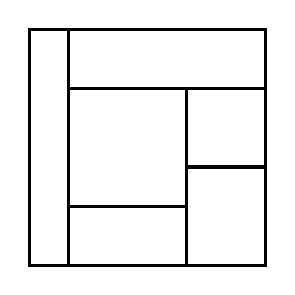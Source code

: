 \begin{tikzpicture}[very thick, scale=.5]
    \draw (0,0) rectangle (1,6);
    \draw (1,9/2) rectangle (6,6);
    \draw (1,3/2) rectangle (4,9/2);
    \draw (1,0) rectangle (4,3/2);
    \draw (4,5/2) rectangle (6,9/2);
    \draw (4,0) rectangle (6,5/2);
\end{tikzpicture}

